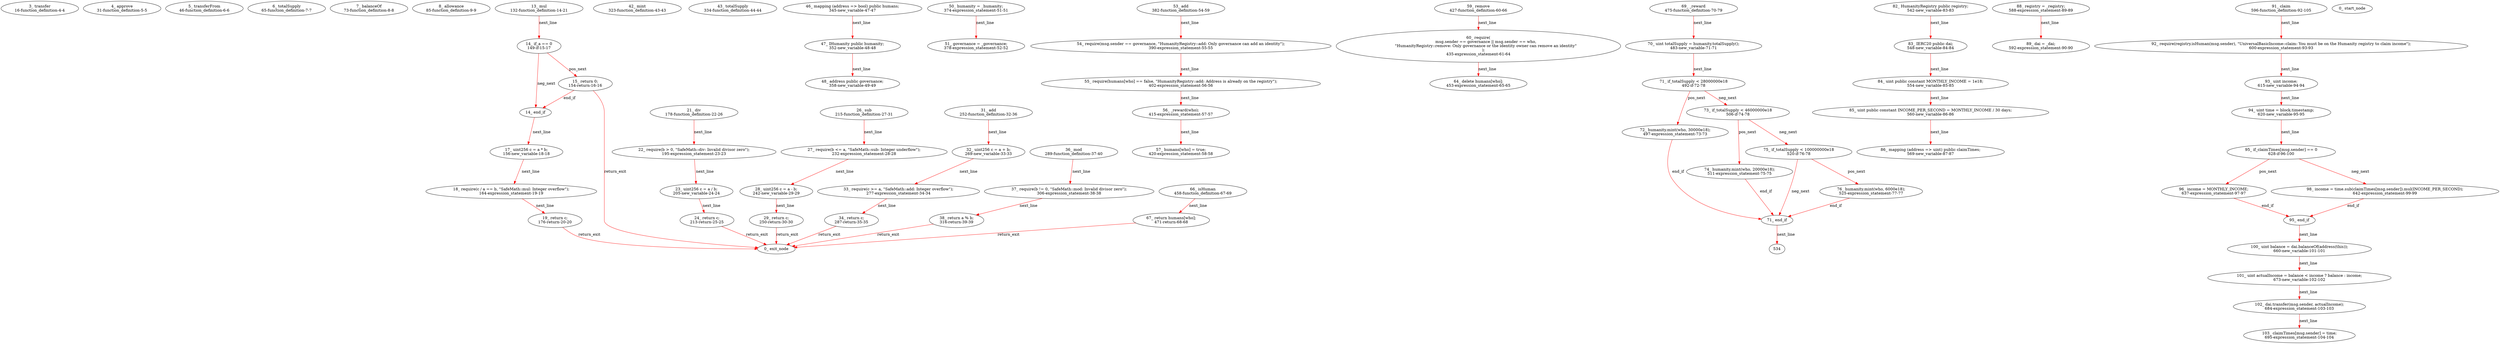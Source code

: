 digraph  {
16 [label="3_ transfer\n16-function_definition-4-4", type_label=function_definition];
31 [label="4_ approve\n31-function_definition-5-5", type_label=function_definition];
46 [label="5_ transferFrom\n46-function_definition-6-6", type_label=function_definition];
65 [label="6_ totalSupply\n65-function_definition-7-7", type_label=function_definition];
73 [label="7_ balanceOf\n73-function_definition-8-8", type_label=function_definition];
85 [label="8_ allowance\n85-function_definition-9-9", type_label=function_definition];
132 [label="13_ mul\n132-function_definition-14-21", type_label=function_definition];
149 [label="14_ if_a == 0\n149-if-15-17", type_label=if];
847 [label="14_ end_if", type_label=end_if];
154 [label="15_ return 0;\n154-return-16-16", type_label=return];
156 [label="17_ uint256 c = a * b;\n156-new_variable-18-18", type_label=new_variable];
164 [label="18_ require(c / a == b, \"SafeMath::mul: Integer overflow\");\n164-expression_statement-19-19", type_label=expression_statement];
176 [label="19_ return c;\n176-return-20-20", type_label=return];
178 [label="21_ div\n178-function_definition-22-26", type_label=function_definition];
195 [label="22_ require(b > 0, \"SafeMath::div: Invalid divisor zero\");\n195-expression_statement-23-23", type_label=expression_statement];
205 [label="23_ uint256 c = a / b;\n205-new_variable-24-24", type_label=new_variable];
213 [label="24_ return c;\n213-return-25-25", type_label=return];
215 [label="26_ sub\n215-function_definition-27-31", type_label=function_definition];
232 [label="27_ require(b <= a, \"SafeMath::sub: Integer underflow\");\n232-expression_statement-28-28", type_label=expression_statement];
242 [label="28_ uint256 c = a - b;\n242-new_variable-29-29", type_label=new_variable];
250 [label="29_ return c;\n250-return-30-30", type_label=return];
252 [label="31_ add\n252-function_definition-32-36", type_label=function_definition];
269 [label="32_ uint256 c = a + b;\n269-new_variable-33-33", type_label=new_variable];
277 [label="33_ require(c >= a, \"SafeMath::add: Integer overflow\");\n277-expression_statement-34-34", type_label=expression_statement];
287 [label="34_ return c;\n287-return-35-35", type_label=return];
289 [label="36_ mod\n289-function_definition-37-40", type_label=function_definition];
306 [label="37_ require(b != 0, \"SafeMath::mod: Invalid divisor zero\");\n306-expression_statement-38-38", type_label=expression_statement];
316 [label="38_ return a % b;\n316-return-39-39", type_label=return];
323 [label="42_ mint\n323-function_definition-43-43", type_label=function_definition];
334 [label="43_ totalSupply\n334-function_definition-44-44", type_label=function_definition];
345 [label="46_ mapping (address => bool) public humans;\n345-new_variable-47-47", type_label=new_variable];
352 [label="47_ IHumanity public humanity;\n352-new_variable-48-48", type_label=new_variable];
358 [label="48_ address public governance;\n358-new_variable-49-49", type_label=new_variable];
374 [label="50_ humanity = _humanity;\n374-expression_statement-51-51", type_label=expression_statement];
378 [label="51_ governance = _governance;\n378-expression_statement-52-52", type_label=expression_statement];
382 [label="53_ add\n382-function_definition-54-59", type_label=function_definition];
390 [label="54_ require(msg.sender == governance, \"HumanityRegistry::add: Only governance can add an identity\");\n390-expression_statement-55-55", type_label=expression_statement];
402 [label="55_ require(humans[who] == false, \"HumanityRegistry::add: Address is already on the registry\");\n402-expression_statement-56-56", type_label=expression_statement];
415 [label="56_ _reward(who);\n415-expression_statement-57-57", type_label=expression_statement];
420 [label="57_ humans[who] = true;\n420-expression_statement-58-58", type_label=expression_statement];
427 [label="59_ remove\n427-function_definition-60-66", type_label=function_definition];
435 [label="60_ require(\n            msg.sender == governance || msg.sender == who,\n            \"HumanityRegistry::remove: Only governance or the identity owner can remove an identity\"\n        );\n435-expression_statement-61-64", type_label=expression_statement];
453 [label="64_ delete humans[who];\n453-expression_statement-65-65", type_label=expression_statement];
458 [label="66_ isHuman\n458-function_definition-67-69", type_label=function_definition];
471 [label="67_ return humans[who];\n471-return-68-68", type_label=return];
475 [label="69_ _reward\n475-function_definition-70-79", type_label=function_definition];
483 [label="70_ uint totalSupply = humanity.totalSupply();\n483-new_variable-71-71", type_label=new_variable];
492 [label="71_ if_totalSupply < 28000000e18\n492-if-72-78", type_label=if];
1190 [label="71_ end_if", type_label=end_if];
497 [label="72_ humanity.mint(who, 30000e18);\n497-expression_statement-73-73", type_label=expression_statement];
506 [label="73_ if_totalSupply < 46000000e18\n506-if-74-78", type_label=if];
511 [label="74_ humanity.mint(who, 20000e18);\n511-expression_statement-75-75", type_label=expression_statement];
520 [label="75_ if_totalSupply < 100000000e18\n520-if-76-78", type_label=if];
525 [label="76_ humanity.mint(who, 6000e18);\n525-expression_statement-77-77", type_label=expression_statement];
542 [label="82_ HumanityRegistry public registry;\n542-new_variable-83-83", type_label=new_variable];
548 [label="83_ IERC20 public dai;\n548-new_variable-84-84", type_label=new_variable];
554 [label="84_ uint public constant MONTHLY_INCOME = 1e18;\n554-new_variable-85-85", type_label=new_variable];
560 [label="85_ uint public constant INCOME_PER_SECOND = MONTHLY_INCOME / 30 days;\n560-new_variable-86-86", type_label=new_variable];
569 [label="86_ mapping (address => uint) public claimTimes;\n569-new_variable-87-87", type_label=new_variable];
588 [label="88_ registry = _registry;\n588-expression_statement-89-89", type_label=expression_statement];
592 [label="89_ dai = _dai;\n592-expression_statement-90-90", type_label=expression_statement];
596 [label="91_ claim\n596-function_definition-92-105", type_label=function_definition];
600 [label="92_ require(registry.isHuman(msg.sender), \"UniversalBasicIncome::claim: You must be on the Humanity registry to claim income\");\n600-expression_statement-93-93", type_label=expression_statement];
615 [label="93_ uint income;\n615-new_variable-94-94", type_label=new_variable];
620 [label="94_ uint time = block.timestamp;\n620-new_variable-95-95", type_label=new_variable];
628 [label="95_ if_claimTimes[msg.sender] == 0\n628-if-96-100", type_label=if];
1326 [label="95_ end_if", type_label=end_if];
637 [label="96_ income = MONTHLY_INCOME;\n637-expression_statement-97-97", type_label=expression_statement];
642 [label="98_ income = time.sub(claimTimes[msg.sender]).mul(INCOME_PER_SECOND);\n642-expression_statement-99-99", type_label=expression_statement];
660 [label="100_ uint balance = dai.balanceOf(address(this));\n660-new_variable-101-101", type_label=new_variable];
673 [label="101_ uint actualIncome = balance < income ? balance : income;\n673-new_variable-102-102", type_label=new_variable];
684 [label="102_ dai.transfer(msg.sender, actualIncome);\n684-expression_statement-103-103", type_label=expression_statement];
695 [label="103_ claimTimes[msg.sender] = time;\n695-expression_statement-104-104", type_label=expression_statement];
1 [label="0_ start_node", type_label=start];
2 [label="0_ exit_node", type_label=exit];
534;
132 -> 149  [color=red, controlflow_type=next_line, edge_type=CFG_edge, key=0, label=next_line];
149 -> 154  [color=red, controlflow_type=pos_next, edge_type=CFG_edge, key=0, label=pos_next];
149 -> 847  [color=red, controlflow_type=neg_next, edge_type=CFG_edge, key=0, label=neg_next];
847 -> 156  [color=red, controlflow_type=next_line, edge_type=CFG_edge, key=0, label=next_line];
154 -> 847  [color=red, controlflow_type=end_if, edge_type=CFG_edge, key=0, label=end_if];
154 -> 2  [color=red, controlflow_type=return_exit, edge_type=CFG_edge, key=0, label=return_exit];
156 -> 164  [color=red, controlflow_type=next_line, edge_type=CFG_edge, key=0, label=next_line];
164 -> 176  [color=red, controlflow_type=next_line, edge_type=CFG_edge, key=0, label=next_line];
176 -> 2  [color=red, controlflow_type=return_exit, edge_type=CFG_edge, key=0, label=return_exit];
178 -> 195  [color=red, controlflow_type=next_line, edge_type=CFG_edge, key=0, label=next_line];
195 -> 205  [color=red, controlflow_type=next_line, edge_type=CFG_edge, key=0, label=next_line];
205 -> 213  [color=red, controlflow_type=next_line, edge_type=CFG_edge, key=0, label=next_line];
213 -> 2  [color=red, controlflow_type=return_exit, edge_type=CFG_edge, key=0, label=return_exit];
215 -> 232  [color=red, controlflow_type=next_line, edge_type=CFG_edge, key=0, label=next_line];
232 -> 242  [color=red, controlflow_type=next_line, edge_type=CFG_edge, key=0, label=next_line];
242 -> 250  [color=red, controlflow_type=next_line, edge_type=CFG_edge, key=0, label=next_line];
250 -> 2  [color=red, controlflow_type=return_exit, edge_type=CFG_edge, key=0, label=return_exit];
252 -> 269  [color=red, controlflow_type=next_line, edge_type=CFG_edge, key=0, label=next_line];
269 -> 277  [color=red, controlflow_type=next_line, edge_type=CFG_edge, key=0, label=next_line];
277 -> 287  [color=red, controlflow_type=next_line, edge_type=CFG_edge, key=0, label=next_line];
287 -> 2  [color=red, controlflow_type=return_exit, edge_type=CFG_edge, key=0, label=return_exit];
289 -> 306  [color=red, controlflow_type=next_line, edge_type=CFG_edge, key=0, label=next_line];
306 -> 316  [color=red, controlflow_type=next_line, edge_type=CFG_edge, key=0, label=next_line];
316 -> 2  [color=red, controlflow_type=return_exit, edge_type=CFG_edge, key=0, label=return_exit];
345 -> 352  [color=red, controlflow_type=next_line, edge_type=CFG_edge, key=0, label=next_line];
352 -> 358  [color=red, controlflow_type=next_line, edge_type=CFG_edge, key=0, label=next_line];
374 -> 378  [color=red, controlflow_type=next_line, edge_type=CFG_edge, key=0, label=next_line];
382 -> 390  [color=red, controlflow_type=next_line, edge_type=CFG_edge, key=0, label=next_line];
390 -> 402  [color=red, controlflow_type=next_line, edge_type=CFG_edge, key=0, label=next_line];
402 -> 415  [color=red, controlflow_type=next_line, edge_type=CFG_edge, key=0, label=next_line];
415 -> 420  [color=red, controlflow_type=next_line, edge_type=CFG_edge, key=0, label=next_line];
427 -> 435  [color=red, controlflow_type=next_line, edge_type=CFG_edge, key=0, label=next_line];
435 -> 453  [color=red, controlflow_type=next_line, edge_type=CFG_edge, key=0, label=next_line];
458 -> 471  [color=red, controlflow_type=next_line, edge_type=CFG_edge, key=0, label=next_line];
471 -> 2  [color=red, controlflow_type=return_exit, edge_type=CFG_edge, key=0, label=return_exit];
475 -> 483  [color=red, controlflow_type=next_line, edge_type=CFG_edge, key=0, label=next_line];
483 -> 492  [color=red, controlflow_type=next_line, edge_type=CFG_edge, key=0, label=next_line];
492 -> 497  [color=red, controlflow_type=pos_next, edge_type=CFG_edge, key=0, label=pos_next];
492 -> 506  [color=red, controlflow_type=neg_next, edge_type=CFG_edge, key=0, label=neg_next];
1190 -> 534  [color=red, controlflow_type=next_line, edge_type=CFG_edge, key=0, label=next_line];
497 -> 1190  [color=red, controlflow_type=end_if, edge_type=CFG_edge, key=0, label=end_if];
506 -> 511  [color=red, controlflow_type=pos_next, edge_type=CFG_edge, key=0, label=pos_next];
506 -> 520  [color=red, controlflow_type=neg_next, edge_type=CFG_edge, key=0, label=neg_next];
511 -> 1190  [color=red, controlflow_type=end_if, edge_type=CFG_edge, key=0, label=end_if];
520 -> 525  [color=red, controlflow_type=pos_next, edge_type=CFG_edge, key=0, label=pos_next];
520 -> 1190  [color=red, controlflow_type=neg_next, edge_type=CFG_edge, key=0, label=neg_next];
525 -> 1190  [color=red, controlflow_type=end_if, edge_type=CFG_edge, key=0, label=end_if];
542 -> 548  [color=red, controlflow_type=next_line, edge_type=CFG_edge, key=0, label=next_line];
548 -> 554  [color=red, controlflow_type=next_line, edge_type=CFG_edge, key=0, label=next_line];
554 -> 560  [color=red, controlflow_type=next_line, edge_type=CFG_edge, key=0, label=next_line];
560 -> 569  [color=red, controlflow_type=next_line, edge_type=CFG_edge, key=0, label=next_line];
588 -> 592  [color=red, controlflow_type=next_line, edge_type=CFG_edge, key=0, label=next_line];
596 -> 600  [color=red, controlflow_type=next_line, edge_type=CFG_edge, key=0, label=next_line];
600 -> 615  [color=red, controlflow_type=next_line, edge_type=CFG_edge, key=0, label=next_line];
615 -> 620  [color=red, controlflow_type=next_line, edge_type=CFG_edge, key=0, label=next_line];
620 -> 628  [color=red, controlflow_type=next_line, edge_type=CFG_edge, key=0, label=next_line];
628 -> 637  [color=red, controlflow_type=pos_next, edge_type=CFG_edge, key=0, label=pos_next];
628 -> 642  [color=red, controlflow_type=neg_next, edge_type=CFG_edge, key=0, label=neg_next];
1326 -> 660  [color=red, controlflow_type=next_line, edge_type=CFG_edge, key=0, label=next_line];
637 -> 1326  [color=red, controlflow_type=end_if, edge_type=CFG_edge, key=0, label=end_if];
642 -> 1326  [color=red, controlflow_type=end_if, edge_type=CFG_edge, key=0, label=end_if];
660 -> 673  [color=red, controlflow_type=next_line, edge_type=CFG_edge, key=0, label=next_line];
673 -> 684  [color=red, controlflow_type=next_line, edge_type=CFG_edge, key=0, label=next_line];
684 -> 695  [color=red, controlflow_type=next_line, edge_type=CFG_edge, key=0, label=next_line];
}

